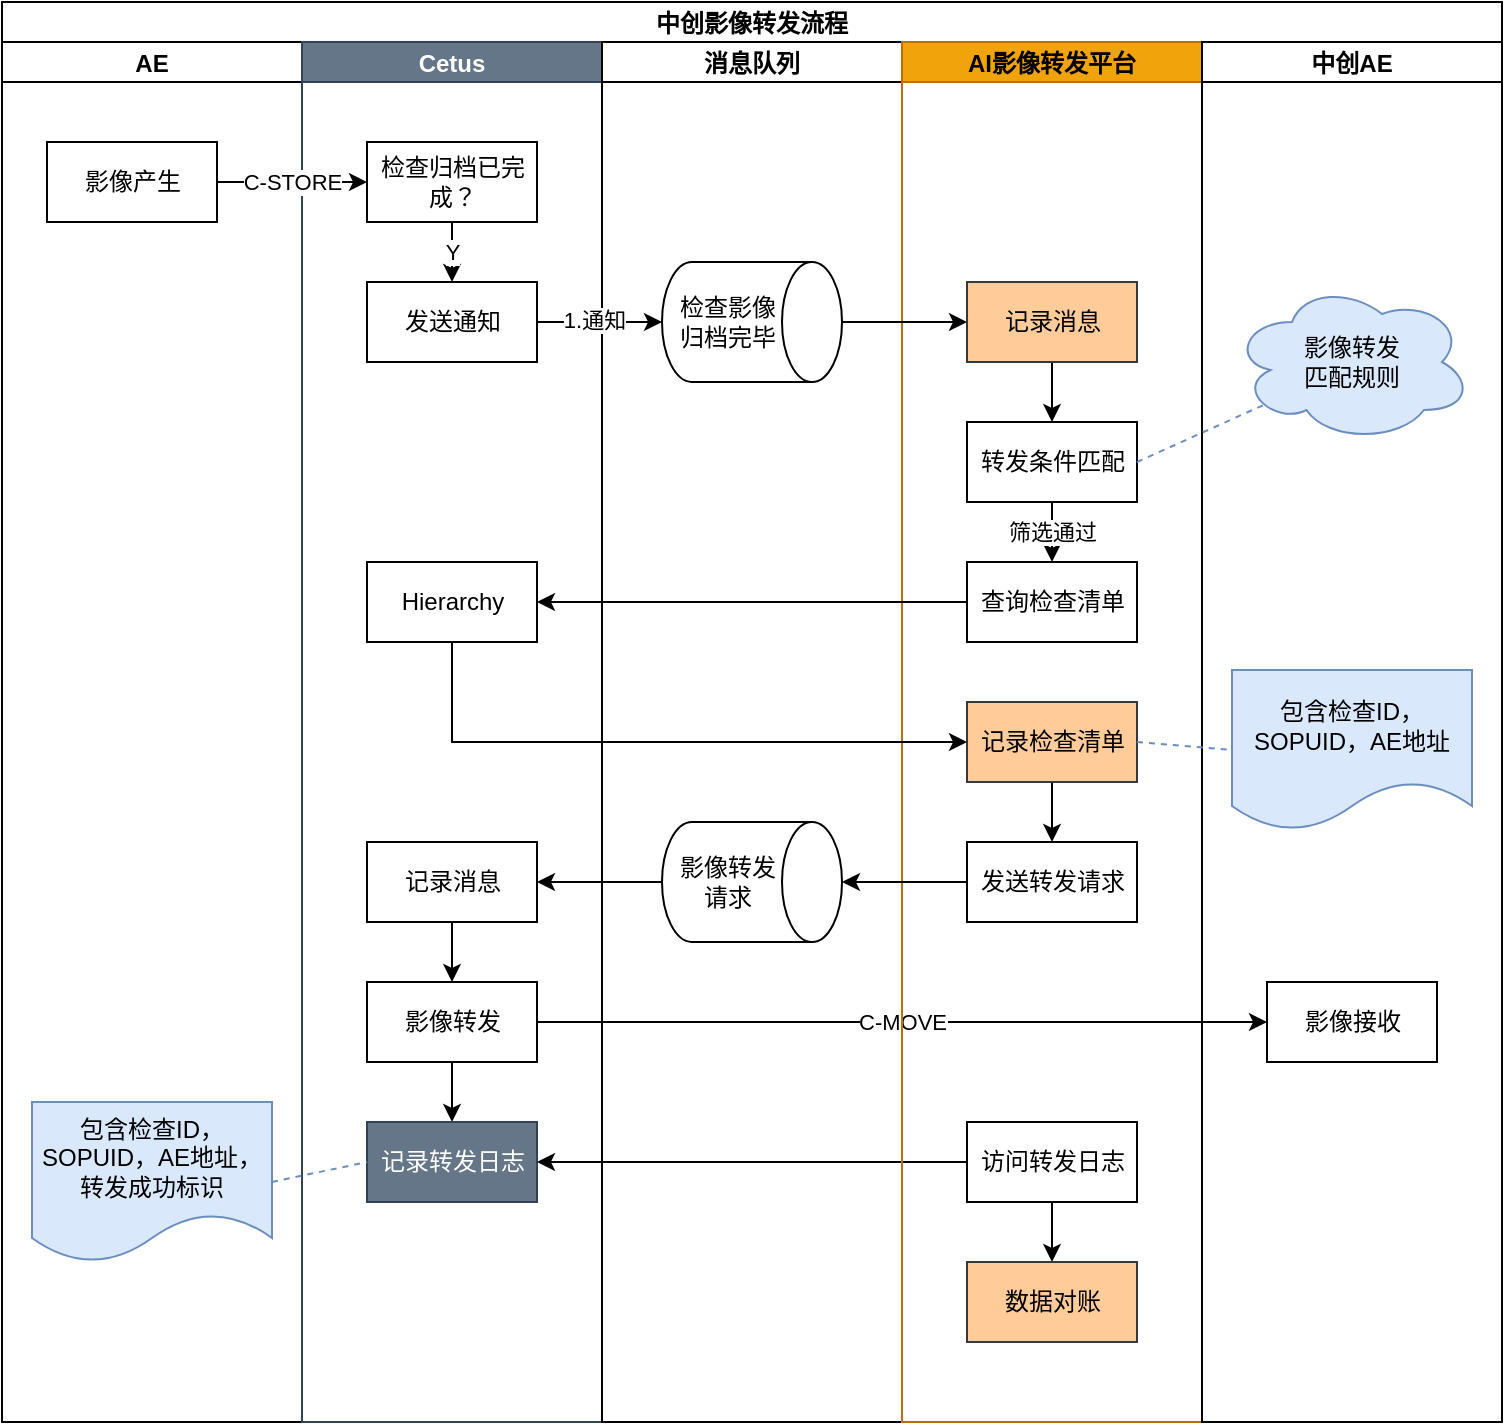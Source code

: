 <mxfile version="19.0.3" type="device"><diagram id="N2cyM6NA-XHi-Mejjj5R" name="Page-1"><mxGraphModel dx="1422" dy="881" grid="1" gridSize="10" guides="1" tooltips="1" connect="1" arrows="1" fold="1" page="1" pageScale="1" pageWidth="1169" pageHeight="827" math="0" shadow="0"><root><mxCell id="0"/><mxCell id="1" parent="0"/><mxCell id="QqqatyVAuDda8131KykW-1" value="中创影像转发流程" style="swimlane;childLayout=stackLayout;resizeParent=1;resizeParentMax=0;startSize=20;" parent="1" vertex="1"><mxGeometry x="70" y="70" width="750" height="710" as="geometry"/></mxCell><mxCell id="QqqatyVAuDda8131KykW-2" value="AE" style="swimlane;startSize=20;" parent="QqqatyVAuDda8131KykW-1" vertex="1"><mxGeometry y="20" width="150" height="690" as="geometry"/></mxCell><mxCell id="QqqatyVAuDda8131KykW-8" value="影像产生" style="rounded=0;whiteSpace=wrap;html=1;fillColor=#FFFFFF;gradientColor=none;" parent="QqqatyVAuDda8131KykW-2" vertex="1"><mxGeometry x="22.5" y="50" width="85" height="40" as="geometry"/></mxCell><mxCell id="sk21lZMry5KgHcsaLVJX-15" value="包含检查ID，SOPUID，AE地址，&lt;br&gt;转发成功标识" style="shape=document;whiteSpace=wrap;html=1;boundedLbl=1;rounded=0;strokeWidth=1;strokeColor=#6c8ebf;fillColor=#dae8fc;" vertex="1" parent="QqqatyVAuDda8131KykW-2"><mxGeometry x="15" y="530" width="120" height="80" as="geometry"/></mxCell><mxCell id="QqqatyVAuDda8131KykW-3" value="Cetus" style="swimlane;startSize=20;fillColor=#647687;fontColor=#ffffff;strokeColor=#314354;" parent="QqqatyVAuDda8131KykW-1" vertex="1"><mxGeometry x="150" y="20" width="150" height="690" as="geometry"/></mxCell><mxCell id="QqqatyVAuDda8131KykW-17" value="Y" style="edgeStyle=orthogonalEdgeStyle;rounded=0;orthogonalLoop=1;jettySize=auto;html=1;exitX=0.5;exitY=1;exitDx=0;exitDy=0;entryX=0.5;entryY=0;entryDx=0;entryDy=0;" parent="QqqatyVAuDda8131KykW-3" source="QqqatyVAuDda8131KykW-11" target="QqqatyVAuDda8131KykW-15" edge="1"><mxGeometry relative="1" as="geometry"/></mxCell><mxCell id="QqqatyVAuDda8131KykW-11" value="检查归档已完成？" style="rounded=0;whiteSpace=wrap;html=1;fillColor=#FFFFFF;gradientColor=none;" parent="QqqatyVAuDda8131KykW-3" vertex="1"><mxGeometry x="32.5" y="50" width="85" height="40" as="geometry"/></mxCell><mxCell id="QqqatyVAuDda8131KykW-15" value="发送通知" style="rounded=0;whiteSpace=wrap;html=1;fillColor=#FFFFFF;gradientColor=none;" parent="QqqatyVAuDda8131KykW-3" vertex="1"><mxGeometry x="32.5" y="120" width="85" height="40" as="geometry"/></mxCell><mxCell id="QqqatyVAuDda8131KykW-32" style="edgeStyle=orthogonalEdgeStyle;rounded=0;orthogonalLoop=1;jettySize=auto;html=1;exitX=0.5;exitY=1;exitDx=0;exitDy=0;entryX=0.5;entryY=0;entryDx=0;entryDy=0;" parent="QqqatyVAuDda8131KykW-3" source="QqqatyVAuDda8131KykW-23" target="QqqatyVAuDda8131KykW-30" edge="1"><mxGeometry relative="1" as="geometry"/></mxCell><mxCell id="QqqatyVAuDda8131KykW-23" value="记录消息" style="rounded=0;whiteSpace=wrap;html=1;fillColor=#FFFFFF;gradientColor=none;" parent="QqqatyVAuDda8131KykW-3" vertex="1"><mxGeometry x="32.5" y="400" width="85" height="40" as="geometry"/></mxCell><mxCell id="QqqatyVAuDda8131KykW-37" style="edgeStyle=orthogonalEdgeStyle;rounded=0;orthogonalLoop=1;jettySize=auto;html=1;exitX=0.5;exitY=1;exitDx=0;exitDy=0;entryX=0.5;entryY=0;entryDx=0;entryDy=0;" parent="QqqatyVAuDda8131KykW-3" source="QqqatyVAuDda8131KykW-30" target="QqqatyVAuDda8131KykW-35" edge="1"><mxGeometry relative="1" as="geometry"/></mxCell><mxCell id="QqqatyVAuDda8131KykW-30" value="影像转发" style="rounded=0;whiteSpace=wrap;html=1;fillColor=#FFFFFF;gradientColor=none;" parent="QqqatyVAuDda8131KykW-3" vertex="1"><mxGeometry x="32.5" y="470" width="85" height="40" as="geometry"/></mxCell><mxCell id="QqqatyVAuDda8131KykW-35" value="记录转发日志" style="rounded=0;whiteSpace=wrap;html=1;fillColor=#647687;strokeColor=#314354;fontColor=#ffffff;" parent="QqqatyVAuDda8131KykW-3" vertex="1"><mxGeometry x="32.5" y="540" width="85" height="40" as="geometry"/></mxCell><mxCell id="QqqatyVAuDda8131KykW-59" value="Hierarchy" style="rounded=0;whiteSpace=wrap;html=1;fillColor=#FFFFFF;gradientColor=none;" parent="QqqatyVAuDda8131KykW-3" vertex="1"><mxGeometry x="32.5" y="260" width="85" height="40" as="geometry"/></mxCell><mxCell id="QqqatyVAuDda8131KykW-34" value="C-MOVE" style="edgeStyle=orthogonalEdgeStyle;rounded=0;orthogonalLoop=1;jettySize=auto;html=1;entryX=0;entryY=0.5;entryDx=0;entryDy=0;" parent="QqqatyVAuDda8131KykW-1" source="QqqatyVAuDda8131KykW-30" target="QqqatyVAuDda8131KykW-33" edge="1"><mxGeometry relative="1" as="geometry"><mxPoint x="480" y="510" as="targetPoint"/></mxGeometry></mxCell><mxCell id="QqqatyVAuDda8131KykW-41" style="edgeStyle=orthogonalEdgeStyle;rounded=0;orthogonalLoop=1;jettySize=auto;html=1;" parent="QqqatyVAuDda8131KykW-1" source="QqqatyVAuDda8131KykW-40" target="QqqatyVAuDda8131KykW-35" edge="1"><mxGeometry relative="1" as="geometry"/></mxCell><mxCell id="sk21lZMry5KgHcsaLVJX-43" value="消息队列" style="swimlane;startSize=20;" vertex="1" parent="QqqatyVAuDda8131KykW-1"><mxGeometry x="300" y="20" width="150" height="690" as="geometry"/></mxCell><mxCell id="sk21lZMry5KgHcsaLVJX-47" value="检查影像归档完毕" style="shape=cylinder3;whiteSpace=wrap;html=1;boundedLbl=1;backgroundOutline=1;size=15;rounded=0;strokeColor=#000000;strokeWidth=1;rotation=90;verticalAlign=middle;horizontal=0;" vertex="1" parent="sk21lZMry5KgHcsaLVJX-43"><mxGeometry x="45" y="95" width="60" height="90" as="geometry"/></mxCell><mxCell id="sk21lZMry5KgHcsaLVJX-56" value="影像转发请求" style="shape=cylinder3;whiteSpace=wrap;html=1;boundedLbl=1;backgroundOutline=1;size=15;rounded=0;strokeColor=#000000;strokeWidth=1;rotation=90;verticalAlign=middle;horizontal=0;" vertex="1" parent="sk21lZMry5KgHcsaLVJX-43"><mxGeometry x="45" y="375" width="60" height="90" as="geometry"/></mxCell><mxCell id="QqqatyVAuDda8131KykW-4" value="AI影像转发平台" style="swimlane;startSize=20;fillColor=#f0a30a;fontColor=#000000;strokeColor=#BD7000;" parent="QqqatyVAuDda8131KykW-1" vertex="1"><mxGeometry x="450" y="20" width="150" height="690" as="geometry"/></mxCell><mxCell id="QqqatyVAuDda8131KykW-20" style="edgeStyle=orthogonalEdgeStyle;rounded=0;orthogonalLoop=1;jettySize=auto;html=1;exitX=0.5;exitY=1;exitDx=0;exitDy=0;" parent="QqqatyVAuDda8131KykW-4" source="QqqatyVAuDda8131KykW-13" target="QqqatyVAuDda8131KykW-18" edge="1"><mxGeometry relative="1" as="geometry"/></mxCell><mxCell id="QqqatyVAuDda8131KykW-13" value="记录消息" style="rounded=0;whiteSpace=wrap;html=1;fillColor=#ffcc99;strokeColor=#36393d;" parent="QqqatyVAuDda8131KykW-4" vertex="1"><mxGeometry x="32.5" y="120" width="85" height="40" as="geometry"/></mxCell><mxCell id="QqqatyVAuDda8131KykW-22" value="筛选通过" style="edgeStyle=orthogonalEdgeStyle;rounded=0;orthogonalLoop=1;jettySize=auto;html=1;exitX=0.5;exitY=1;exitDx=0;exitDy=0;entryX=0.5;entryY=0;entryDx=0;entryDy=0;" parent="QqqatyVAuDda8131KykW-4" source="QqqatyVAuDda8131KykW-18" target="QqqatyVAuDda8131KykW-57" edge="1"><mxGeometry relative="1" as="geometry"/></mxCell><mxCell id="QqqatyVAuDda8131KykW-18" value="转发条件匹配" style="rounded=0;whiteSpace=wrap;html=1;fillColor=#FFFFFF;gradientColor=none;" parent="QqqatyVAuDda8131KykW-4" vertex="1"><mxGeometry x="32.5" y="190" width="85" height="40" as="geometry"/></mxCell><mxCell id="QqqatyVAuDda8131KykW-21" value="发送转发请求" style="rounded=0;whiteSpace=wrap;html=1;fillColor=#FFFFFF;gradientColor=none;" parent="QqqatyVAuDda8131KykW-4" vertex="1"><mxGeometry x="32.5" y="400" width="85" height="40" as="geometry"/></mxCell><mxCell id="QqqatyVAuDda8131KykW-44" style="edgeStyle=orthogonalEdgeStyle;rounded=0;orthogonalLoop=1;jettySize=auto;html=1;exitX=0.5;exitY=1;exitDx=0;exitDy=0;entryX=0.5;entryY=0;entryDx=0;entryDy=0;" parent="QqqatyVAuDda8131KykW-4" source="QqqatyVAuDda8131KykW-40" target="QqqatyVAuDda8131KykW-42" edge="1"><mxGeometry relative="1" as="geometry"/></mxCell><mxCell id="QqqatyVAuDda8131KykW-40" value="访问转发日志" style="rounded=1;whiteSpace=wrap;html=1;fillColor=#FFFFFF;gradientColor=none;" parent="QqqatyVAuDda8131KykW-4" vertex="1"><mxGeometry x="32.5" y="540" width="85" height="40" as="geometry"/></mxCell><mxCell id="QqqatyVAuDda8131KykW-42" value="数据稽查1" style="rounded=1;whiteSpace=wrap;html=1;fillColor=#ffcc99;strokeColor=#36393d;" parent="QqqatyVAuDda8131KykW-4" vertex="1"><mxGeometry x="32.5" y="610" width="85" height="40" as="geometry"/></mxCell><mxCell id="QqqatyVAuDda8131KykW-57" value="查询检查清单" style="rounded=0;whiteSpace=wrap;html=1;fillColor=#FFFFFF;gradientColor=none;" parent="QqqatyVAuDda8131KykW-4" vertex="1"><mxGeometry x="32.5" y="260" width="85" height="40" as="geometry"/></mxCell><mxCell id="QqqatyVAuDda8131KykW-62" style="edgeStyle=orthogonalEdgeStyle;rounded=0;orthogonalLoop=1;jettySize=auto;html=1;exitX=0.5;exitY=1;exitDx=0;exitDy=0;entryX=0.5;entryY=0;entryDx=0;entryDy=0;" parent="QqqatyVAuDda8131KykW-4" source="QqqatyVAuDda8131KykW-58" target="QqqatyVAuDda8131KykW-21" edge="1"><mxGeometry relative="1" as="geometry"/></mxCell><mxCell id="QqqatyVAuDda8131KykW-58" value="记录检查清单" style="rounded=0;whiteSpace=wrap;html=1;fillColor=#ffcc99;strokeColor=#36393d;" parent="QqqatyVAuDda8131KykW-4" vertex="1"><mxGeometry x="32.5" y="330" width="85" height="40" as="geometry"/></mxCell><mxCell id="sk21lZMry5KgHcsaLVJX-5" value="访问转发日志" style="rounded=0;whiteSpace=wrap;html=1;fillColor=#FFFFFF;gradientColor=none;" vertex="1" parent="QqqatyVAuDda8131KykW-4"><mxGeometry x="32.5" y="540" width="85" height="40" as="geometry"/></mxCell><mxCell id="sk21lZMry5KgHcsaLVJX-6" value="数据对账" style="rounded=0;whiteSpace=wrap;html=1;fillColor=#ffcc99;strokeColor=#36393d;" vertex="1" parent="QqqatyVAuDda8131KykW-4"><mxGeometry x="32.5" y="610" width="85" height="40" as="geometry"/></mxCell><mxCell id="QqqatyVAuDda8131KykW-6" value="中创AE" style="swimlane;startSize=20;" parent="QqqatyVAuDda8131KykW-1" vertex="1"><mxGeometry x="600" y="20" width="150" height="690" as="geometry"/></mxCell><mxCell id="QqqatyVAuDda8131KykW-33" value="影像接收" style="rounded=0;whiteSpace=wrap;html=1;fillColor=#FFFFFF;gradientColor=none;" parent="QqqatyVAuDda8131KykW-6" vertex="1"><mxGeometry x="32.5" y="470" width="85" height="40" as="geometry"/></mxCell><mxCell id="sk21lZMry5KgHcsaLVJX-8" value="影像转发&lt;br&gt;匹配规则" style="ellipse;shape=cloud;whiteSpace=wrap;html=1;rounded=0;fillColor=#dae8fc;strokeColor=#6c8ebf;" vertex="1" parent="QqqatyVAuDda8131KykW-6"><mxGeometry x="15" y="120" width="120" height="80" as="geometry"/></mxCell><mxCell id="sk21lZMry5KgHcsaLVJX-14" value="包含检查ID，SOPUID，AE地址" style="shape=document;whiteSpace=wrap;html=1;boundedLbl=1;rounded=0;strokeWidth=1;strokeColor=#6c8ebf;fillColor=#dae8fc;" vertex="1" parent="QqqatyVAuDda8131KykW-6"><mxGeometry x="15" y="314" width="120" height="80" as="geometry"/></mxCell><mxCell id="QqqatyVAuDda8131KykW-12" value="C-STORE" style="edgeStyle=orthogonalEdgeStyle;rounded=0;orthogonalLoop=1;jettySize=auto;html=1;exitX=1;exitY=0.5;exitDx=0;exitDy=0;entryX=0;entryY=0.5;entryDx=0;entryDy=0;" parent="QqqatyVAuDda8131KykW-1" source="QqqatyVAuDda8131KykW-8" target="QqqatyVAuDda8131KykW-11" edge="1"><mxGeometry relative="1" as="geometry"><Array as="points"><mxPoint x="140" y="90"/><mxPoint x="140" y="90"/></Array></mxGeometry></mxCell><mxCell id="QqqatyVAuDda8131KykW-16" style="edgeStyle=orthogonalEdgeStyle;rounded=0;orthogonalLoop=1;jettySize=auto;html=1;exitX=1;exitY=0.5;exitDx=0;exitDy=0;entryX=0.5;entryY=1;entryDx=0;entryDy=0;entryPerimeter=0;" parent="QqqatyVAuDda8131KykW-1" source="QqqatyVAuDda8131KykW-15" target="sk21lZMry5KgHcsaLVJX-47" edge="1"><mxGeometry relative="1" as="geometry"/></mxCell><mxCell id="QqqatyVAuDda8131KykW-39" value="1.通知" style="edgeLabel;html=1;align=center;verticalAlign=middle;resizable=0;points=[];" parent="QqqatyVAuDda8131KykW-16" vertex="1" connectable="0"><mxGeometry x="-0.123" y="1" relative="1" as="geometry"><mxPoint x="1" as="offset"/></mxGeometry></mxCell><mxCell id="QqqatyVAuDda8131KykW-60" style="edgeStyle=orthogonalEdgeStyle;rounded=0;orthogonalLoop=1;jettySize=auto;html=1;" parent="QqqatyVAuDda8131KykW-1" source="QqqatyVAuDda8131KykW-57" target="QqqatyVAuDda8131KykW-59" edge="1"><mxGeometry relative="1" as="geometry"/></mxCell><mxCell id="QqqatyVAuDda8131KykW-61" style="edgeStyle=orthogonalEdgeStyle;rounded=0;orthogonalLoop=1;jettySize=auto;html=1;entryX=0;entryY=0.5;entryDx=0;entryDy=0;" parent="QqqatyVAuDda8131KykW-1" source="QqqatyVAuDda8131KykW-59" target="QqqatyVAuDda8131KykW-58" edge="1"><mxGeometry relative="1" as="geometry"><Array as="points"><mxPoint x="225" y="370"/></Array></mxGeometry></mxCell><mxCell id="sk21lZMry5KgHcsaLVJX-10" value="" style="endArrow=none;dashed=1;html=1;rounded=0;exitX=1;exitY=0.5;exitDx=0;exitDy=0;entryX=0.13;entryY=0.77;entryDx=0;entryDy=0;entryPerimeter=0;fillColor=#dae8fc;strokeColor=#6c8ebf;" edge="1" parent="QqqatyVAuDda8131KykW-1" source="QqqatyVAuDda8131KykW-18" target="sk21lZMry5KgHcsaLVJX-8"><mxGeometry width="50" height="50" relative="1" as="geometry"><mxPoint x="500" y="350" as="sourcePoint"/><mxPoint x="550" y="300" as="targetPoint"/></mxGeometry></mxCell><mxCell id="sk21lZMry5KgHcsaLVJX-16" value="" style="endArrow=none;dashed=1;html=1;rounded=0;entryX=0;entryY=0.5;entryDx=0;entryDy=0;exitX=1;exitY=0.5;exitDx=0;exitDy=0;fillColor=#dae8fc;strokeColor=#6c8ebf;" edge="1" parent="QqqatyVAuDda8131KykW-1" source="sk21lZMry5KgHcsaLVJX-15" target="QqqatyVAuDda8131KykW-35"><mxGeometry width="50" height="50" relative="1" as="geometry"><mxPoint x="170" y="710" as="sourcePoint"/><mxPoint x="220" y="660" as="targetPoint"/></mxGeometry></mxCell><mxCell id="sk21lZMry5KgHcsaLVJX-17" value="" style="endArrow=none;dashed=1;html=1;rounded=0;exitX=1;exitY=0.5;exitDx=0;exitDy=0;entryX=0;entryY=0.5;entryDx=0;entryDy=0;fillColor=#dae8fc;strokeColor=#6c8ebf;" edge="1" parent="QqqatyVAuDda8131KykW-1" source="QqqatyVAuDda8131KykW-58" target="sk21lZMry5KgHcsaLVJX-14"><mxGeometry width="50" height="50" relative="1" as="geometry"><mxPoint x="650" y="450" as="sourcePoint"/><mxPoint x="700" y="400" as="targetPoint"/></mxGeometry></mxCell><mxCell id="sk21lZMry5KgHcsaLVJX-52" style="edgeStyle=none;rounded=0;orthogonalLoop=1;jettySize=auto;html=1;entryX=0;entryY=0.5;entryDx=0;entryDy=0;" edge="1" parent="QqqatyVAuDda8131KykW-1" source="sk21lZMry5KgHcsaLVJX-47" target="QqqatyVAuDda8131KykW-13"><mxGeometry relative="1" as="geometry"/></mxCell><mxCell id="sk21lZMry5KgHcsaLVJX-58" style="edgeStyle=none;rounded=0;orthogonalLoop=1;jettySize=auto;html=1;exitX=0.5;exitY=1;exitDx=0;exitDy=0;exitPerimeter=0;" edge="1" parent="QqqatyVAuDda8131KykW-1" source="sk21lZMry5KgHcsaLVJX-56" target="QqqatyVAuDda8131KykW-23"><mxGeometry relative="1" as="geometry"/></mxCell><mxCell id="sk21lZMry5KgHcsaLVJX-59" style="edgeStyle=none;rounded=0;orthogonalLoop=1;jettySize=auto;html=1;exitX=0;exitY=0.5;exitDx=0;exitDy=0;" edge="1" parent="QqqatyVAuDda8131KykW-1" source="QqqatyVAuDda8131KykW-21" target="sk21lZMry5KgHcsaLVJX-56"><mxGeometry relative="1" as="geometry"/></mxCell></root></mxGraphModel></diagram></mxfile>